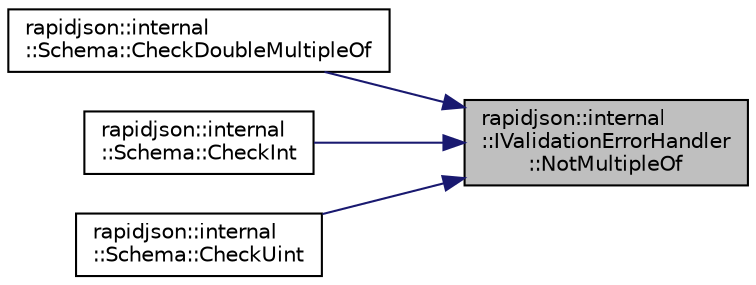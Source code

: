 digraph "rapidjson::internal::IValidationErrorHandler::NotMultipleOf"
{
 // INTERACTIVE_SVG=YES
 // LATEX_PDF_SIZE
  edge [fontname="Helvetica",fontsize="10",labelfontname="Helvetica",labelfontsize="10"];
  node [fontname="Helvetica",fontsize="10",shape=record];
  rankdir="RL";
  Node68 [label="rapidjson::internal\l::IValidationErrorHandler\l::NotMultipleOf",height=0.2,width=0.4,color="black", fillcolor="grey75", style="filled", fontcolor="black",tooltip=" "];
  Node68 -> Node69 [dir="back",color="midnightblue",fontsize="10",style="solid",fontname="Helvetica"];
  Node69 [label="rapidjson::internal\l::Schema::CheckDoubleMultipleOf",height=0.2,width=0.4,color="black", fillcolor="white", style="filled",URL="$classrapidjson_1_1internal_1_1_schema.html#af96186f55907a395e306cfda20a0e81c",tooltip=" "];
  Node68 -> Node70 [dir="back",color="midnightblue",fontsize="10",style="solid",fontname="Helvetica"];
  Node70 [label="rapidjson::internal\l::Schema::CheckInt",height=0.2,width=0.4,color="black", fillcolor="white", style="filled",URL="$classrapidjson_1_1internal_1_1_schema.html#a0c8092ad61f0487a1d460a1df817b885",tooltip=" "];
  Node68 -> Node71 [dir="back",color="midnightblue",fontsize="10",style="solid",fontname="Helvetica"];
  Node71 [label="rapidjson::internal\l::Schema::CheckUint",height=0.2,width=0.4,color="black", fillcolor="white", style="filled",URL="$classrapidjson_1_1internal_1_1_schema.html#ade6cff392d601ee17025e327f54a0c2d",tooltip=" "];
}
